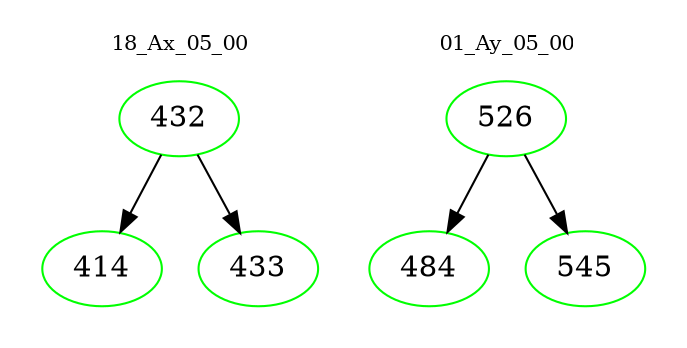 digraph{
subgraph cluster_0 {
color = white
label = "18_Ax_05_00";
fontsize=10;
T0_432 [label="432", color="green"]
T0_432 -> T0_414 [color="black"]
T0_414 [label="414", color="green"]
T0_432 -> T0_433 [color="black"]
T0_433 [label="433", color="green"]
}
subgraph cluster_1 {
color = white
label = "01_Ay_05_00";
fontsize=10;
T1_526 [label="526", color="green"]
T1_526 -> T1_484 [color="black"]
T1_484 [label="484", color="green"]
T1_526 -> T1_545 [color="black"]
T1_545 [label="545", color="green"]
}
}
